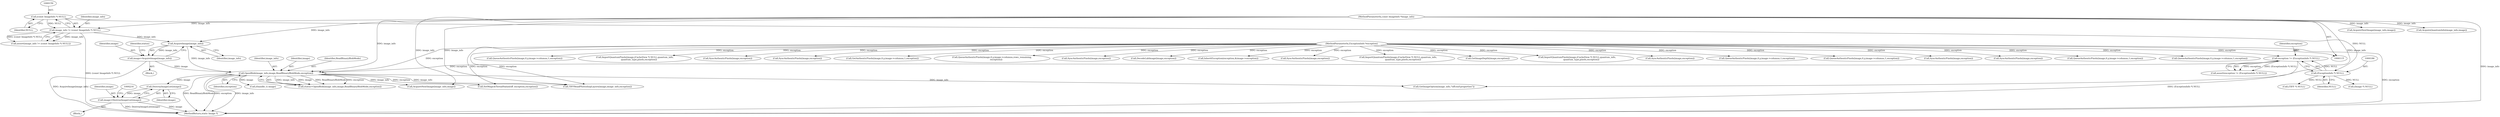 digraph "0_ImageMagick_f8877abac8e568b2f339cca70c2c3c1b6eaec288@pointer" {
"1000212" [label="(Call,DestroyImageList(image))"];
"1000200" [label="(Call,OpenBlob(image_info,image,ReadBinaryBlobMode,exception))"];
"1000196" [label="(Call,AcquireImage(image_info))"];
"1000156" [label="(Call,image_info != (const ImageInfo *) NULL)"];
"1000116" [label="(MethodParameterIn,const ImageInfo *image_info)"];
"1000158" [label="(Call,(const ImageInfo *) NULL)"];
"1000194" [label="(Call,image=AcquireImage(image_info))"];
"1000183" [label="(Call,exception != (ExceptionInfo *) NULL)"];
"1000117" [label="(MethodParameterIn,ExceptionInfo *exception)"];
"1000185" [label="(Call,(ExceptionInfo *) NULL)"];
"1000210" [label="(Call,image=DestroyImageList(image))"];
"1003406" [label="(MethodReturn,static Image *)"];
"1000199" [label="(Identifier,status)"];
"1000202" [label="(Identifier,image)"];
"1000182" [label="(Call,assert(exception != (ExceptionInfo *) NULL))"];
"1003265" [label="(Call,DecodeLabImage(image,exception))"];
"1000212" [label="(Call,DestroyImageList(image))"];
"1000158" [label="(Call,(const ImageInfo *) NULL)"];
"1000220" [label="(Call,SetMagickThreadValue(tiff_exception,exception))"];
"1001546" [label="(Call,InheritException(exception,&image->exception))"];
"1002990" [label="(Call,SyncAuthenticPixels(image,exception))"];
"1000210" [label="(Call,image=DestroyImageList(image))"];
"1002244" [label="(Call,ImportQuantumPixels(image,(CacheView *) NULL,quantum_info,\n              quantum_type,pixels,exception))"];
"1003330" [label="(Call,AcquireNextImage(image_info,image))"];
"1000116" [label="(MethodParameterIn,const ImageInfo *image_info)"];
"1000194" [label="(Call,image=AcquireImage(image_info))"];
"1000184" [label="(Identifier,exception)"];
"1001494" [label="(Call,GetImageDepth(image,exception))"];
"1002066" [label="(Call,ImportQuantumPixels(image,(CacheView *) NULL,quantum_info,\n            quantum_type,pixels,exception))"];
"1000213" [label="(Identifier,image)"];
"1000197" [label="(Identifier,image_info)"];
"1001115" [label="(Call,AcquireQuantumInfo(image_info,image))"];
"1003218" [label="(Call,SyncAuthenticPixels(image,exception))"];
"1000187" [label="(Identifier,NULL)"];
"1000215" [label="(Call,(Image *) NULL)"];
"1000160" [label="(Identifier,NULL)"];
"1000118" [label="(Block,)"];
"1002048" [label="(Call,QueueAuthenticPixels(image,0,y,image->columns,1,exception))"];
"1003137" [label="(Call,QueueAuthenticPixels(image,0,y,image->columns,1,exception))"];
"1000196" [label="(Call,AcquireImage(image_info))"];
"1000203" [label="(Identifier,ReadBinaryBlobMode)"];
"1000155" [label="(Call,assert(image_info != (const ImageInfo *) NULL))"];
"1002255" [label="(Call,SyncAuthenticPixels(image,exception))"];
"1002450" [label="(Call,SyncAuthenticPixels(image,exception))"];
"1000157" [label="(Identifier,image_info)"];
"1000729" [label="(Call,GetImageOption(image_info,\"tiff:exif-properties\"))"];
"1000211" [label="(Identifier,image)"];
"1003376" [label="(Call,TIFFReadPhotoshopLayers(image,image_info,exception))"];
"1000204" [label="(Identifier,exception)"];
"1002329" [label="(Call,QueueAuthenticPixels(image,0,y,image->columns,1,exception))"];
"1002510" [label="(Call,QueueAuthenticPixels(image,0,y,image->columns,1,exception))"];
"1000156" [label="(Call,image_info != (const ImageInfo *) NULL)"];
"1001849" [label="(Call,QueueAuthenticPixels(image,0,y,image->columns,1,exception))"];
"1000117" [label="(MethodParameterIn,ExceptionInfo *exception)"];
"1000230" [label="(Call,(thandle_t) image)"];
"1000183" [label="(Call,exception != (ExceptionInfo *) NULL)"];
"1001867" [label="(Call,ImportQuantumPixels(image,(CacheView *) NULL,quantum_info,\n            quantum_type,pixels,exception))"];
"1000201" [label="(Identifier,image_info)"];
"1000200" [label="(Call,OpenBlob(image_info,image,ReadBinaryBlobMode,exception))"];
"1002629" [label="(Call,SyncAuthenticPixels(image,exception))"];
"1001878" [label="(Call,SyncAuthenticPixels(image,exception))"];
"1002158" [label="(Call,GetAuthenticPixels(image,0,y,image->columns,1,exception))"];
"1000243" [label="(Call,(TIFF *) NULL)"];
"1002785" [label="(Call,QueueAuthenticPixels(image,0,y,image->columns,rows_remaining,\n            exception))"];
"1000310" [label="(Call,AcquireNextImage(image_info,image))"];
"1000195" [label="(Identifier,image)"];
"1000185" [label="(Call,(ExceptionInfo *) NULL)"];
"1000198" [label="(Call,status=OpenBlob(image_info,image,ReadBinaryBlobMode,exception))"];
"1000209" [label="(Block,)"];
"1002077" [label="(Call,SyncAuthenticPixels(image,exception))"];
"1000212" -> "1000210"  [label="AST: "];
"1000212" -> "1000213"  [label="CFG: "];
"1000213" -> "1000212"  [label="AST: "];
"1000210" -> "1000212"  [label="CFG: "];
"1000212" -> "1000210"  [label="DDG: image"];
"1000200" -> "1000212"  [label="DDG: image"];
"1000200" -> "1000198"  [label="AST: "];
"1000200" -> "1000204"  [label="CFG: "];
"1000201" -> "1000200"  [label="AST: "];
"1000202" -> "1000200"  [label="AST: "];
"1000203" -> "1000200"  [label="AST: "];
"1000204" -> "1000200"  [label="AST: "];
"1000198" -> "1000200"  [label="CFG: "];
"1000200" -> "1003406"  [label="DDG: image_info"];
"1000200" -> "1003406"  [label="DDG: ReadBinaryBlobMode"];
"1000200" -> "1003406"  [label="DDG: exception"];
"1000200" -> "1000198"  [label="DDG: image_info"];
"1000200" -> "1000198"  [label="DDG: image"];
"1000200" -> "1000198"  [label="DDG: ReadBinaryBlobMode"];
"1000200" -> "1000198"  [label="DDG: exception"];
"1000196" -> "1000200"  [label="DDG: image_info"];
"1000116" -> "1000200"  [label="DDG: image_info"];
"1000194" -> "1000200"  [label="DDG: image"];
"1000183" -> "1000200"  [label="DDG: exception"];
"1000117" -> "1000200"  [label="DDG: exception"];
"1000200" -> "1000220"  [label="DDG: exception"];
"1000200" -> "1000230"  [label="DDG: image"];
"1000200" -> "1000310"  [label="DDG: image_info"];
"1000200" -> "1000729"  [label="DDG: image_info"];
"1000200" -> "1003376"  [label="DDG: image_info"];
"1000196" -> "1000194"  [label="AST: "];
"1000196" -> "1000197"  [label="CFG: "];
"1000197" -> "1000196"  [label="AST: "];
"1000194" -> "1000196"  [label="CFG: "];
"1000196" -> "1000194"  [label="DDG: image_info"];
"1000156" -> "1000196"  [label="DDG: image_info"];
"1000116" -> "1000196"  [label="DDG: image_info"];
"1000156" -> "1000155"  [label="AST: "];
"1000156" -> "1000158"  [label="CFG: "];
"1000157" -> "1000156"  [label="AST: "];
"1000158" -> "1000156"  [label="AST: "];
"1000155" -> "1000156"  [label="CFG: "];
"1000156" -> "1003406"  [label="DDG: (const ImageInfo *) NULL"];
"1000156" -> "1000155"  [label="DDG: image_info"];
"1000156" -> "1000155"  [label="DDG: (const ImageInfo *) NULL"];
"1000116" -> "1000156"  [label="DDG: image_info"];
"1000158" -> "1000156"  [label="DDG: NULL"];
"1000116" -> "1000115"  [label="AST: "];
"1000116" -> "1003406"  [label="DDG: image_info"];
"1000116" -> "1000310"  [label="DDG: image_info"];
"1000116" -> "1000729"  [label="DDG: image_info"];
"1000116" -> "1001115"  [label="DDG: image_info"];
"1000116" -> "1003330"  [label="DDG: image_info"];
"1000116" -> "1003376"  [label="DDG: image_info"];
"1000158" -> "1000160"  [label="CFG: "];
"1000159" -> "1000158"  [label="AST: "];
"1000160" -> "1000158"  [label="AST: "];
"1000158" -> "1000185"  [label="DDG: NULL"];
"1000194" -> "1000118"  [label="AST: "];
"1000195" -> "1000194"  [label="AST: "];
"1000199" -> "1000194"  [label="CFG: "];
"1000194" -> "1003406"  [label="DDG: AcquireImage(image_info)"];
"1000183" -> "1000182"  [label="AST: "];
"1000183" -> "1000185"  [label="CFG: "];
"1000184" -> "1000183"  [label="AST: "];
"1000185" -> "1000183"  [label="AST: "];
"1000182" -> "1000183"  [label="CFG: "];
"1000183" -> "1003406"  [label="DDG: (ExceptionInfo *) NULL"];
"1000183" -> "1000182"  [label="DDG: exception"];
"1000183" -> "1000182"  [label="DDG: (ExceptionInfo *) NULL"];
"1000117" -> "1000183"  [label="DDG: exception"];
"1000185" -> "1000183"  [label="DDG: NULL"];
"1000117" -> "1000115"  [label="AST: "];
"1000117" -> "1003406"  [label="DDG: exception"];
"1000117" -> "1000220"  [label="DDG: exception"];
"1000117" -> "1001494"  [label="DDG: exception"];
"1000117" -> "1001546"  [label="DDG: exception"];
"1000117" -> "1001849"  [label="DDG: exception"];
"1000117" -> "1001867"  [label="DDG: exception"];
"1000117" -> "1001878"  [label="DDG: exception"];
"1000117" -> "1002048"  [label="DDG: exception"];
"1000117" -> "1002066"  [label="DDG: exception"];
"1000117" -> "1002077"  [label="DDG: exception"];
"1000117" -> "1002158"  [label="DDG: exception"];
"1000117" -> "1002244"  [label="DDG: exception"];
"1000117" -> "1002255"  [label="DDG: exception"];
"1000117" -> "1002329"  [label="DDG: exception"];
"1000117" -> "1002450"  [label="DDG: exception"];
"1000117" -> "1002510"  [label="DDG: exception"];
"1000117" -> "1002629"  [label="DDG: exception"];
"1000117" -> "1002785"  [label="DDG: exception"];
"1000117" -> "1002990"  [label="DDG: exception"];
"1000117" -> "1003137"  [label="DDG: exception"];
"1000117" -> "1003218"  [label="DDG: exception"];
"1000117" -> "1003265"  [label="DDG: exception"];
"1000117" -> "1003376"  [label="DDG: exception"];
"1000185" -> "1000187"  [label="CFG: "];
"1000186" -> "1000185"  [label="AST: "];
"1000187" -> "1000185"  [label="AST: "];
"1000185" -> "1000215"  [label="DDG: NULL"];
"1000185" -> "1000243"  [label="DDG: NULL"];
"1000210" -> "1000209"  [label="AST: "];
"1000211" -> "1000210"  [label="AST: "];
"1000216" -> "1000210"  [label="CFG: "];
"1000210" -> "1003406"  [label="DDG: DestroyImageList(image)"];
"1000210" -> "1003406"  [label="DDG: image"];
}
